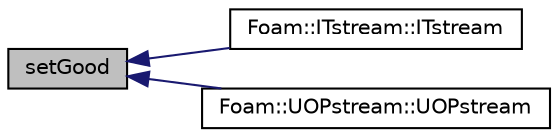 digraph "setGood"
{
  bgcolor="transparent";
  edge [fontname="Helvetica",fontsize="10",labelfontname="Helvetica",labelfontsize="10"];
  node [fontname="Helvetica",fontsize="10",shape=record];
  rankdir="LR";
  Node1 [label="setGood",height=0.2,width=0.4,color="black", fillcolor="grey75", style="filled", fontcolor="black"];
  Node1 -> Node2 [dir="back",color="midnightblue",fontsize="10",style="solid",fontname="Helvetica"];
  Node2 [label="Foam::ITstream::ITstream",height=0.2,width=0.4,color="black",URL="$a01207.html#aa2ee5d29179a98eb58b6bd9cac214043",tooltip="Construct from components. "];
  Node1 -> Node3 [dir="back",color="midnightblue",fontsize="10",style="solid",fontname="Helvetica"];
  Node3 [label="Foam::UOPstream::UOPstream",height=0.2,width=0.4,color="black",URL="$a02748.html#abfcdce199413033e2ade93b1f019b261",tooltip="Construct given buffers. "];
}

